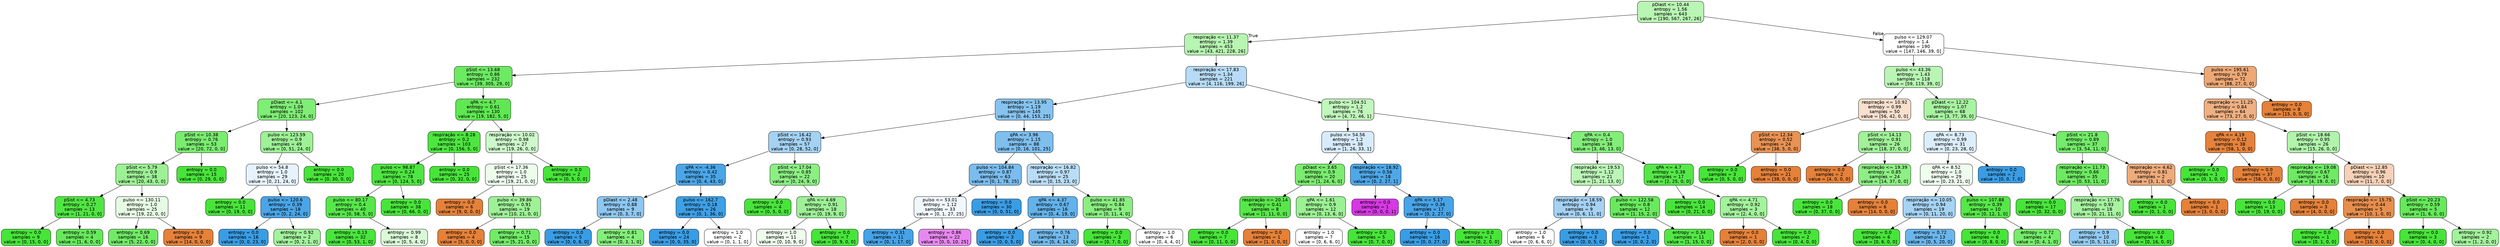 digraph Tree {
node [shape=box, style="filled, rounded", color="black", fontname="helvetica"] ;
edge [fontname="helvetica"] ;
0 [label="pDiast <= 10.44\nentropy = 1.56\nsamples = 643\nvalue = [190, 567, 267, 26]", fillcolor="#b9f5b3"] ;
1 [label="respiração <= 11.37\nentropy = 1.39\nsamples = 453\nvalue = [43, 421, 228, 26]", fillcolor="#b7f5b1"] ;
0 -> 1 [labeldistance=2.5, labelangle=45, headlabel="True"] ;
2 [label="pSist <= 13.68\nentropy = 0.86\nsamples = 232\nvalue = [39, 305, 29, 0]", fillcolor="#6cea61"] ;
1 -> 2 ;
3 [label="pDiast <= 4.1\nentropy = 1.09\nsamples = 102\nvalue = [20, 123, 24, 0]", fillcolor="#80ed76"] ;
2 -> 3 ;
4 [label="pSist <= 10.38\nentropy = 0.76\nsamples = 53\nvalue = [20, 72, 0, 0]", fillcolor="#7aec70"] ;
3 -> 4 ;
5 [label="pSist <= 5.79\nentropy = 0.9\nsamples = 38\nvalue = [20, 43, 0, 0]", fillcolor="#9df195"] ;
4 -> 5 ;
6 [label="pSist <= 4.73\nentropy = 0.27\nsamples = 13\nvalue = [1, 21, 0, 0]", fillcolor="#50e642"] ;
5 -> 6 ;
7 [label="entropy = 0.0\nsamples = 9\nvalue = [0, 15, 0, 0]", fillcolor="#47e539"] ;
6 -> 7 ;
8 [label="entropy = 0.59\nsamples = 4\nvalue = [1, 6, 0, 0]", fillcolor="#66e95a"] ;
6 -> 8 ;
9 [label="pulso <= 130.11\nentropy = 1.0\nsamples = 25\nvalue = [19, 22, 0, 0]", fillcolor="#e6fbe4"] ;
5 -> 9 ;
10 [label="entropy = 0.69\nsamples = 16\nvalue = [5, 22, 0, 0]", fillcolor="#71eb66"] ;
9 -> 10 ;
11 [label="entropy = 0.0\nsamples = 9\nvalue = [14, 0, 0, 0]", fillcolor="#e58139"] ;
9 -> 11 ;
12 [label="entropy = 0.0\nsamples = 15\nvalue = [0, 29, 0, 0]", fillcolor="#47e539"] ;
4 -> 12 ;
13 [label="pulso <= 123.59\nentropy = 0.9\nsamples = 49\nvalue = [0, 51, 24, 0]", fillcolor="#9ef196"] ;
3 -> 13 ;
14 [label="pulso <= 54.8\nentropy = 1.0\nsamples = 29\nvalue = [0, 21, 24, 0]", fillcolor="#e6f3fc"] ;
13 -> 14 ;
15 [label="entropy = 0.0\nsamples = 11\nvalue = [0, 19, 0, 0]", fillcolor="#47e539"] ;
14 -> 15 ;
16 [label="pulso <= 120.6\nentropy = 0.39\nsamples = 18\nvalue = [0, 2, 24, 0]", fillcolor="#49a5e7"] ;
14 -> 16 ;
17 [label="entropy = 0.0\nsamples = 16\nvalue = [0, 0, 23, 0]", fillcolor="#399de5"] ;
16 -> 17 ;
18 [label="entropy = 0.92\nsamples = 2\nvalue = [0, 2, 1, 0]", fillcolor="#a3f29c"] ;
16 -> 18 ;
19 [label="entropy = 0.0\nsamples = 20\nvalue = [0, 30, 0, 0]", fillcolor="#47e539"] ;
13 -> 19 ;
20 [label="qPA <= 4.7\nentropy = 0.61\nsamples = 130\nvalue = [19, 182, 5, 0]", fillcolor="#5fe852"] ;
2 -> 20 ;
21 [label="respiração <= 8.28\nentropy = 0.2\nsamples = 103\nvalue = [0, 156, 5, 0]", fillcolor="#4de63f"] ;
20 -> 21 ;
22 [label="pulso <= 98.87\nentropy = 0.24\nsamples = 78\nvalue = [0, 124, 5, 0]", fillcolor="#4ee641"] ;
21 -> 22 ;
23 [label="pulso <= 80.17\nentropy = 0.4\nsamples = 40\nvalue = [0, 58, 5, 0]", fillcolor="#57e74a"] ;
22 -> 23 ;
24 [label="entropy = 0.13\nsamples = 32\nvalue = [0, 53, 1, 0]", fillcolor="#4ae53d"] ;
23 -> 24 ;
25 [label="entropy = 0.99\nsamples = 8\nvalue = [0, 5, 4, 0]", fillcolor="#dafad7"] ;
23 -> 25 ;
26 [label="entropy = 0.0\nsamples = 38\nvalue = [0, 66, 0, 0]", fillcolor="#47e539"] ;
22 -> 26 ;
27 [label="entropy = 0.0\nsamples = 25\nvalue = [0, 32, 0, 0]", fillcolor="#47e539"] ;
21 -> 27 ;
28 [label="respiração <= 10.02\nentropy = 0.98\nsamples = 27\nvalue = [19, 26, 0, 0]", fillcolor="#cdf8ca"] ;
20 -> 28 ;
29 [label="pSist <= 17.36\nentropy = 1.0\nsamples = 25\nvalue = [19, 21, 0, 0]", fillcolor="#edfdec"] ;
28 -> 29 ;
30 [label="entropy = 0.0\nsamples = 6\nvalue = [9, 0, 0, 0]", fillcolor="#e58139"] ;
29 -> 30 ;
31 [label="pulso <= 39.86\nentropy = 0.91\nsamples = 19\nvalue = [10, 21, 0, 0]", fillcolor="#9ff197"] ;
29 -> 31 ;
32 [label="entropy = 0.0\nsamples = 4\nvalue = [5, 0, 0, 0]", fillcolor="#e58139"] ;
31 -> 32 ;
33 [label="entropy = 0.71\nsamples = 15\nvalue = [5, 21, 0, 0]", fillcolor="#73eb68"] ;
31 -> 33 ;
34 [label="entropy = 0.0\nsamples = 2\nvalue = [0, 5, 0, 0]", fillcolor="#47e539"] ;
28 -> 34 ;
35 [label="respiração <= 17.83\nentropy = 1.34\nsamples = 221\nvalue = [4, 116, 199, 26]", fillcolor="#b7dbf6"] ;
1 -> 35 ;
36 [label="respiração <= 13.95\nentropy = 1.19\nsamples = 145\nvalue = [0, 44, 153, 25]", fillcolor="#86c3ef"] ;
35 -> 36 ;
37 [label="pSist <= 16.42\nentropy = 0.93\nsamples = 57\nvalue = [0, 28, 52, 0]", fillcolor="#a4d2f3"] ;
36 -> 37 ;
38 [label="qPA <= -4.36\nentropy = 0.42\nsamples = 35\nvalue = [0, 4, 43, 0]", fillcolor="#4ba6e7"] ;
37 -> 38 ;
39 [label="pDiast <= 2.48\nentropy = 0.88\nsamples = 9\nvalue = [0, 3, 7, 0]", fillcolor="#8ec7f0"] ;
38 -> 39 ;
40 [label="entropy = 0.0\nsamples = 5\nvalue = [0, 0, 6, 0]", fillcolor="#399de5"] ;
39 -> 40 ;
41 [label="entropy = 0.81\nsamples = 4\nvalue = [0, 3, 1, 0]", fillcolor="#84ee7b"] ;
39 -> 41 ;
42 [label="pulso <= 162.7\nentropy = 0.18\nsamples = 26\nvalue = [0, 1, 36, 0]", fillcolor="#3ea0e6"] ;
38 -> 42 ;
43 [label="entropy = 0.0\nsamples = 24\nvalue = [0, 0, 35, 0]", fillcolor="#399de5"] ;
42 -> 43 ;
44 [label="entropy = 1.0\nsamples = 2\nvalue = [0, 1, 1, 0]", fillcolor="#ffffff"] ;
42 -> 44 ;
45 [label="pSist <= 17.04\nentropy = 0.85\nsamples = 22\nvalue = [0, 24, 9, 0]", fillcolor="#8cef83"] ;
37 -> 45 ;
46 [label="entropy = 0.0\nsamples = 4\nvalue = [0, 5, 0, 0]", fillcolor="#47e539"] ;
45 -> 46 ;
47 [label="qPA <= 4.69\nentropy = 0.91\nsamples = 18\nvalue = [0, 19, 9, 0]", fillcolor="#9ef197"] ;
45 -> 47 ;
48 [label="entropy = 1.0\nsamples = 11\nvalue = [0, 10, 9, 0]", fillcolor="#edfceb"] ;
47 -> 48 ;
49 [label="entropy = 0.0\nsamples = 7\nvalue = [0, 9, 0, 0]", fillcolor="#47e539"] ;
47 -> 49 ;
50 [label="qPA <= 3.96\nentropy = 1.15\nsamples = 88\nvalue = [0, 16, 101, 25]", fillcolor="#7ebfee"] ;
36 -> 50 ;
51 [label="pulso <= 104.84\nentropy = 0.87\nsamples = 63\nvalue = [0, 1, 78, 25]", fillcolor="#7abdee"] ;
50 -> 51 ;
52 [label="pulso <= 53.01\nentropy = 1.12\nsamples = 33\nvalue = [0, 1, 27, 25]", fillcolor="#f1f8fd"] ;
51 -> 52 ;
53 [label="entropy = 0.31\nsamples = 11\nvalue = [0, 1, 17, 0]", fillcolor="#45a3e7"] ;
52 -> 53 ;
54 [label="entropy = 0.86\nsamples = 22\nvalue = [0, 0, 10, 25]", fillcolor="#e788ef"] ;
52 -> 54 ;
55 [label="entropy = 0.0\nsamples = 30\nvalue = [0, 0, 51, 0]", fillcolor="#399de5"] ;
51 -> 55 ;
56 [label="respiração <= 16.82\nentropy = 0.97\nsamples = 25\nvalue = [0, 15, 23, 0]", fillcolor="#baddf6"] ;
50 -> 56 ;
57 [label="qPA <= 4.37\nentropy = 0.67\nsamples = 16\nvalue = [0, 4, 19, 0]", fillcolor="#63b2ea"] ;
56 -> 57 ;
58 [label="entropy = 0.0\nsamples = 3\nvalue = [0, 0, 5, 0]", fillcolor="#399de5"] ;
57 -> 58 ;
59 [label="entropy = 0.76\nsamples = 13\nvalue = [0, 4, 14, 0]", fillcolor="#72b9ec"] ;
57 -> 59 ;
60 [label="pulso <= 41.85\nentropy = 0.84\nsamples = 9\nvalue = [0, 11, 4, 0]", fillcolor="#8aee81"] ;
56 -> 60 ;
61 [label="entropy = 0.0\nsamples = 3\nvalue = [0, 7, 0, 0]", fillcolor="#47e539"] ;
60 -> 61 ;
62 [label="entropy = 1.0\nsamples = 6\nvalue = [0, 4, 4, 0]", fillcolor="#ffffff"] ;
60 -> 62 ;
63 [label="pulso <= 104.51\nentropy = 1.2\nsamples = 76\nvalue = [4, 72, 46, 1]", fillcolor="#c1f6bc"] ;
35 -> 63 ;
64 [label="pulso <= 54.56\nentropy = 1.2\nsamples = 38\nvalue = [1, 26, 33, 1]", fillcolor="#d7ebfa"] ;
63 -> 64 ;
65 [label="pDiast <= 3.65\nentropy = 0.9\nsamples = 20\nvalue = [1, 24, 6, 0]", fillcolor="#7bec70"] ;
64 -> 65 ;
66 [label="respiração <= 20.14\nentropy = 0.41\nsamples = 8\nvalue = [1, 11, 0, 0]", fillcolor="#58e74b"] ;
65 -> 66 ;
67 [label="entropy = 0.0\nsamples = 7\nvalue = [0, 11, 0, 0]", fillcolor="#47e539"] ;
66 -> 67 ;
68 [label="entropy = 0.0\nsamples = 1\nvalue = [1, 0, 0, 0]", fillcolor="#e58139"] ;
66 -> 68 ;
69 [label="qPA <= 1.61\nentropy = 0.9\nsamples = 12\nvalue = [0, 13, 6, 0]", fillcolor="#9cf194"] ;
65 -> 69 ;
70 [label="entropy = 1.0\nsamples = 7\nvalue = [0, 6, 6, 0]", fillcolor="#ffffff"] ;
69 -> 70 ;
71 [label="entropy = 0.0\nsamples = 5\nvalue = [0, 7, 0, 0]", fillcolor="#47e539"] ;
69 -> 71 ;
72 [label="respiração <= 18.92\nentropy = 0.56\nsamples = 18\nvalue = [0, 2, 27, 1]", fillcolor="#4ea8e8"] ;
64 -> 72 ;
73 [label="entropy = 0.0\nsamples = 1\nvalue = [0, 0, 0, 1]", fillcolor="#d739e5"] ;
72 -> 73 ;
74 [label="qPA <= 5.17\nentropy = 0.36\nsamples = 17\nvalue = [0, 2, 27, 0]", fillcolor="#48a4e7"] ;
72 -> 74 ;
75 [label="entropy = 0.0\nsamples = 16\nvalue = [0, 0, 27, 0]", fillcolor="#399de5"] ;
74 -> 75 ;
76 [label="entropy = 0.0\nsamples = 1\nvalue = [0, 2, 0, 0]", fillcolor="#47e539"] ;
74 -> 76 ;
77 [label="qPA <= 0.4\nentropy = 1.0\nsamples = 38\nvalue = [3, 46, 13, 0]", fillcolor="#83ed7a"] ;
63 -> 77 ;
78 [label="respiração <= 19.53\nentropy = 1.12\nsamples = 21\nvalue = [1, 21, 13, 0]", fillcolor="#bcf6b7"] ;
77 -> 78 ;
79 [label="respiração <= 18.59\nentropy = 0.94\nsamples = 9\nvalue = [0, 6, 11, 0]", fillcolor="#a5d2f3"] ;
78 -> 79 ;
80 [label="entropy = 1.0\nsamples = 6\nvalue = [0, 6, 6, 0]", fillcolor="#ffffff"] ;
79 -> 80 ;
81 [label="entropy = 0.0\nsamples = 3\nvalue = [0, 0, 5, 0]", fillcolor="#399de5"] ;
79 -> 81 ;
82 [label="pulso <= 122.58\nentropy = 0.8\nsamples = 12\nvalue = [1, 15, 2, 0]", fillcolor="#69ea5e"] ;
78 -> 82 ;
83 [label="entropy = 0.0\nsamples = 1\nvalue = [0, 0, 2, 0]", fillcolor="#399de5"] ;
82 -> 83 ;
84 [label="entropy = 0.34\nsamples = 11\nvalue = [1, 15, 0, 0]", fillcolor="#53e746"] ;
82 -> 84 ;
85 [label="qPA <= 4.7\nentropy = 0.38\nsamples = 17\nvalue = [2, 25, 0, 0]", fillcolor="#56e749"] ;
77 -> 85 ;
86 [label="entropy = 0.0\nsamples = 14\nvalue = [0, 21, 0, 0]", fillcolor="#47e539"] ;
85 -> 86 ;
87 [label="qPA <= 4.71\nentropy = 0.92\nsamples = 3\nvalue = [2, 4, 0, 0]", fillcolor="#a3f29c"] ;
85 -> 87 ;
88 [label="entropy = 0.0\nsamples = 1\nvalue = [2, 0, 0, 0]", fillcolor="#e58139"] ;
87 -> 88 ;
89 [label="entropy = 0.0\nsamples = 2\nvalue = [0, 4, 0, 0]", fillcolor="#47e539"] ;
87 -> 89 ;
90 [label="pulso <= 129.07\nentropy = 1.4\nsamples = 190\nvalue = [147, 146, 39, 0]", fillcolor="#fffefe"] ;
0 -> 90 [labeldistance=2.5, labelangle=-45, headlabel="False"] ;
91 [label="pulso <= 43.36\nentropy = 1.43\nsamples = 118\nvalue = [59, 119, 39, 0]", fillcolor="#b9f5b4"] ;
90 -> 91 ;
92 [label="respiração <= 10.92\nentropy = 0.99\nsamples = 50\nvalue = [56, 42, 0, 0]", fillcolor="#f8e0ce"] ;
91 -> 92 ;
93 [label="pSist <= 12.34\nentropy = 0.52\nsamples = 24\nvalue = [38, 5, 0, 0]", fillcolor="#e89253"] ;
92 -> 93 ;
94 [label="entropy = 0.0\nsamples = 3\nvalue = [0, 5, 0, 0]", fillcolor="#47e539"] ;
93 -> 94 ;
95 [label="entropy = 0.0\nsamples = 21\nvalue = [38, 0, 0, 0]", fillcolor="#e58139"] ;
93 -> 95 ;
96 [label="pSist <= 14.13\nentropy = 0.91\nsamples = 26\nvalue = [18, 37, 0, 0]", fillcolor="#a1f299"] ;
92 -> 96 ;
97 [label="entropy = 0.0\nsamples = 2\nvalue = [4, 0, 0, 0]", fillcolor="#e58139"] ;
96 -> 97 ;
98 [label="respiração <= 19.39\nentropy = 0.85\nsamples = 24\nvalue = [14, 37, 0, 0]", fillcolor="#8def84"] ;
96 -> 98 ;
99 [label="entropy = 0.0\nsamples = 18\nvalue = [0, 37, 0, 0]", fillcolor="#47e539"] ;
98 -> 99 ;
100 [label="entropy = 0.0\nsamples = 6\nvalue = [14, 0, 0, 0]", fillcolor="#e58139"] ;
98 -> 100 ;
101 [label="pDiast <= 12.22\nentropy = 1.07\nsamples = 68\nvalue = [3, 77, 39, 0]", fillcolor="#a8f3a1"] ;
91 -> 101 ;
102 [label="qPA <= 8.73\nentropy = 0.99\nsamples = 31\nvalue = [0, 23, 28, 0]", fillcolor="#dceefa"] ;
101 -> 102 ;
103 [label="qPA <= 8.52\nentropy = 1.0\nsamples = 29\nvalue = [0, 23, 21, 0]", fillcolor="#effdee"] ;
102 -> 103 ;
104 [label="respiração <= 10.05\nentropy = 0.94\nsamples = 19\nvalue = [0, 11, 20, 0]", fillcolor="#a6d3f3"] ;
103 -> 104 ;
105 [label="entropy = 0.0\nsamples = 6\nvalue = [0, 6, 0, 0]", fillcolor="#47e539"] ;
104 -> 105 ;
106 [label="entropy = 0.72\nsamples = 13\nvalue = [0, 5, 20, 0]", fillcolor="#6ab6ec"] ;
104 -> 106 ;
107 [label="pulso <= 107.88\nentropy = 0.39\nsamples = 10\nvalue = [0, 12, 1, 0]", fillcolor="#56e749"] ;
103 -> 107 ;
108 [label="entropy = 0.0\nsamples = 6\nvalue = [0, 8, 0, 0]", fillcolor="#47e539"] ;
107 -> 108 ;
109 [label="entropy = 0.72\nsamples = 4\nvalue = [0, 4, 1, 0]", fillcolor="#75ec6a"] ;
107 -> 109 ;
110 [label="entropy = 0.0\nsamples = 2\nvalue = [0, 0, 7, 0]", fillcolor="#399de5"] ;
102 -> 110 ;
111 [label="pSist <= 21.8\nentropy = 0.89\nsamples = 37\nvalue = [3, 54, 11, 0]", fillcolor="#74eb6a"] ;
101 -> 111 ;
112 [label="respiração <= 11.73\nentropy = 0.66\nsamples = 35\nvalue = [0, 53, 11, 0]", fillcolor="#6dea62"] ;
111 -> 112 ;
113 [label="entropy = 0.0\nsamples = 17\nvalue = [0, 32, 0, 0]", fillcolor="#47e539"] ;
112 -> 113 ;
114 [label="respiração <= 17.76\nentropy = 0.93\nsamples = 18\nvalue = [0, 21, 11, 0]", fillcolor="#a7f3a1"] ;
112 -> 114 ;
115 [label="entropy = 0.9\nsamples = 10\nvalue = [0, 5, 11, 0]", fillcolor="#93caf1"] ;
114 -> 115 ;
116 [label="entropy = 0.0\nsamples = 8\nvalue = [0, 16, 0, 0]", fillcolor="#47e539"] ;
114 -> 116 ;
117 [label="respiração <= 4.62\nentropy = 0.81\nsamples = 2\nvalue = [3, 1, 0, 0]", fillcolor="#eeab7b"] ;
111 -> 117 ;
118 [label="entropy = 0.0\nsamples = 1\nvalue = [0, 1, 0, 0]", fillcolor="#47e539"] ;
117 -> 118 ;
119 [label="entropy = 0.0\nsamples = 1\nvalue = [3, 0, 0, 0]", fillcolor="#e58139"] ;
117 -> 119 ;
120 [label="pulso <= 195.61\nentropy = 0.79\nsamples = 72\nvalue = [88, 27, 0, 0]", fillcolor="#eda876"] ;
90 -> 120 ;
121 [label="respiração <= 11.25\nentropy = 0.84\nsamples = 64\nvalue = [73, 27, 0, 0]", fillcolor="#efb082"] ;
120 -> 121 ;
122 [label="qPA <= 4.19\nentropy = 0.12\nsamples = 38\nvalue = [58, 1, 0, 0]", fillcolor="#e5833c"] ;
121 -> 122 ;
123 [label="entropy = 0.0\nsamples = 1\nvalue = [0, 1, 0, 0]", fillcolor="#47e539"] ;
122 -> 123 ;
124 [label="entropy = 0.0\nsamples = 37\nvalue = [58, 0, 0, 0]", fillcolor="#e58139"] ;
122 -> 124 ;
125 [label="pSist <= 18.66\nentropy = 0.95\nsamples = 26\nvalue = [15, 26, 0, 0]", fillcolor="#b1f4ab"] ;
121 -> 125 ;
126 [label="respiração <= 19.08\nentropy = 0.67\nsamples = 16\nvalue = [4, 19, 0, 0]", fillcolor="#6eea63"] ;
125 -> 126 ;
127 [label="entropy = 0.0\nsamples = 13\nvalue = [0, 19, 0, 0]", fillcolor="#47e539"] ;
126 -> 127 ;
128 [label="entropy = 0.0\nsamples = 3\nvalue = [4, 0, 0, 0]", fillcolor="#e58139"] ;
126 -> 128 ;
129 [label="pDiast <= 12.85\nentropy = 0.96\nsamples = 10\nvalue = [11, 7, 0, 0]", fillcolor="#f6d1b7"] ;
125 -> 129 ;
130 [label="respiração <= 15.75\nentropy = 0.44\nsamples = 5\nvalue = [10, 1, 0, 0]", fillcolor="#e88e4d"] ;
129 -> 130 ;
131 [label="entropy = 0.0\nsamples = 1\nvalue = [0, 1, 0, 0]", fillcolor="#47e539"] ;
130 -> 131 ;
132 [label="entropy = 0.0\nsamples = 4\nvalue = [10, 0, 0, 0]", fillcolor="#e58139"] ;
130 -> 132 ;
133 [label="pSist <= 20.23\nentropy = 0.59\nsamples = 5\nvalue = [1, 6, 0, 0]", fillcolor="#66e95a"] ;
129 -> 133 ;
134 [label="entropy = 0.0\nsamples = 3\nvalue = [0, 4, 0, 0]", fillcolor="#47e539"] ;
133 -> 134 ;
135 [label="entropy = 0.92\nsamples = 2\nvalue = [1, 2, 0, 0]", fillcolor="#a3f29c"] ;
133 -> 135 ;
136 [label="entropy = 0.0\nsamples = 8\nvalue = [15, 0, 0, 0]", fillcolor="#e58139"] ;
120 -> 136 ;
}